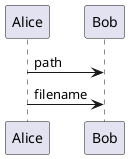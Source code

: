 {
  "sha1": "iq22wld7blokop50jdflpsz9sm0jwya",
  "insertion": {
    "when": "2024-06-03T18:59:31.092Z",
    "user": "plantuml@gmail.com"
  }
}
@startuml
'!preprocessorV2
Alice -> Bob : path %dirpath()
Alice -> Bob : filename %filename()
@enduml
